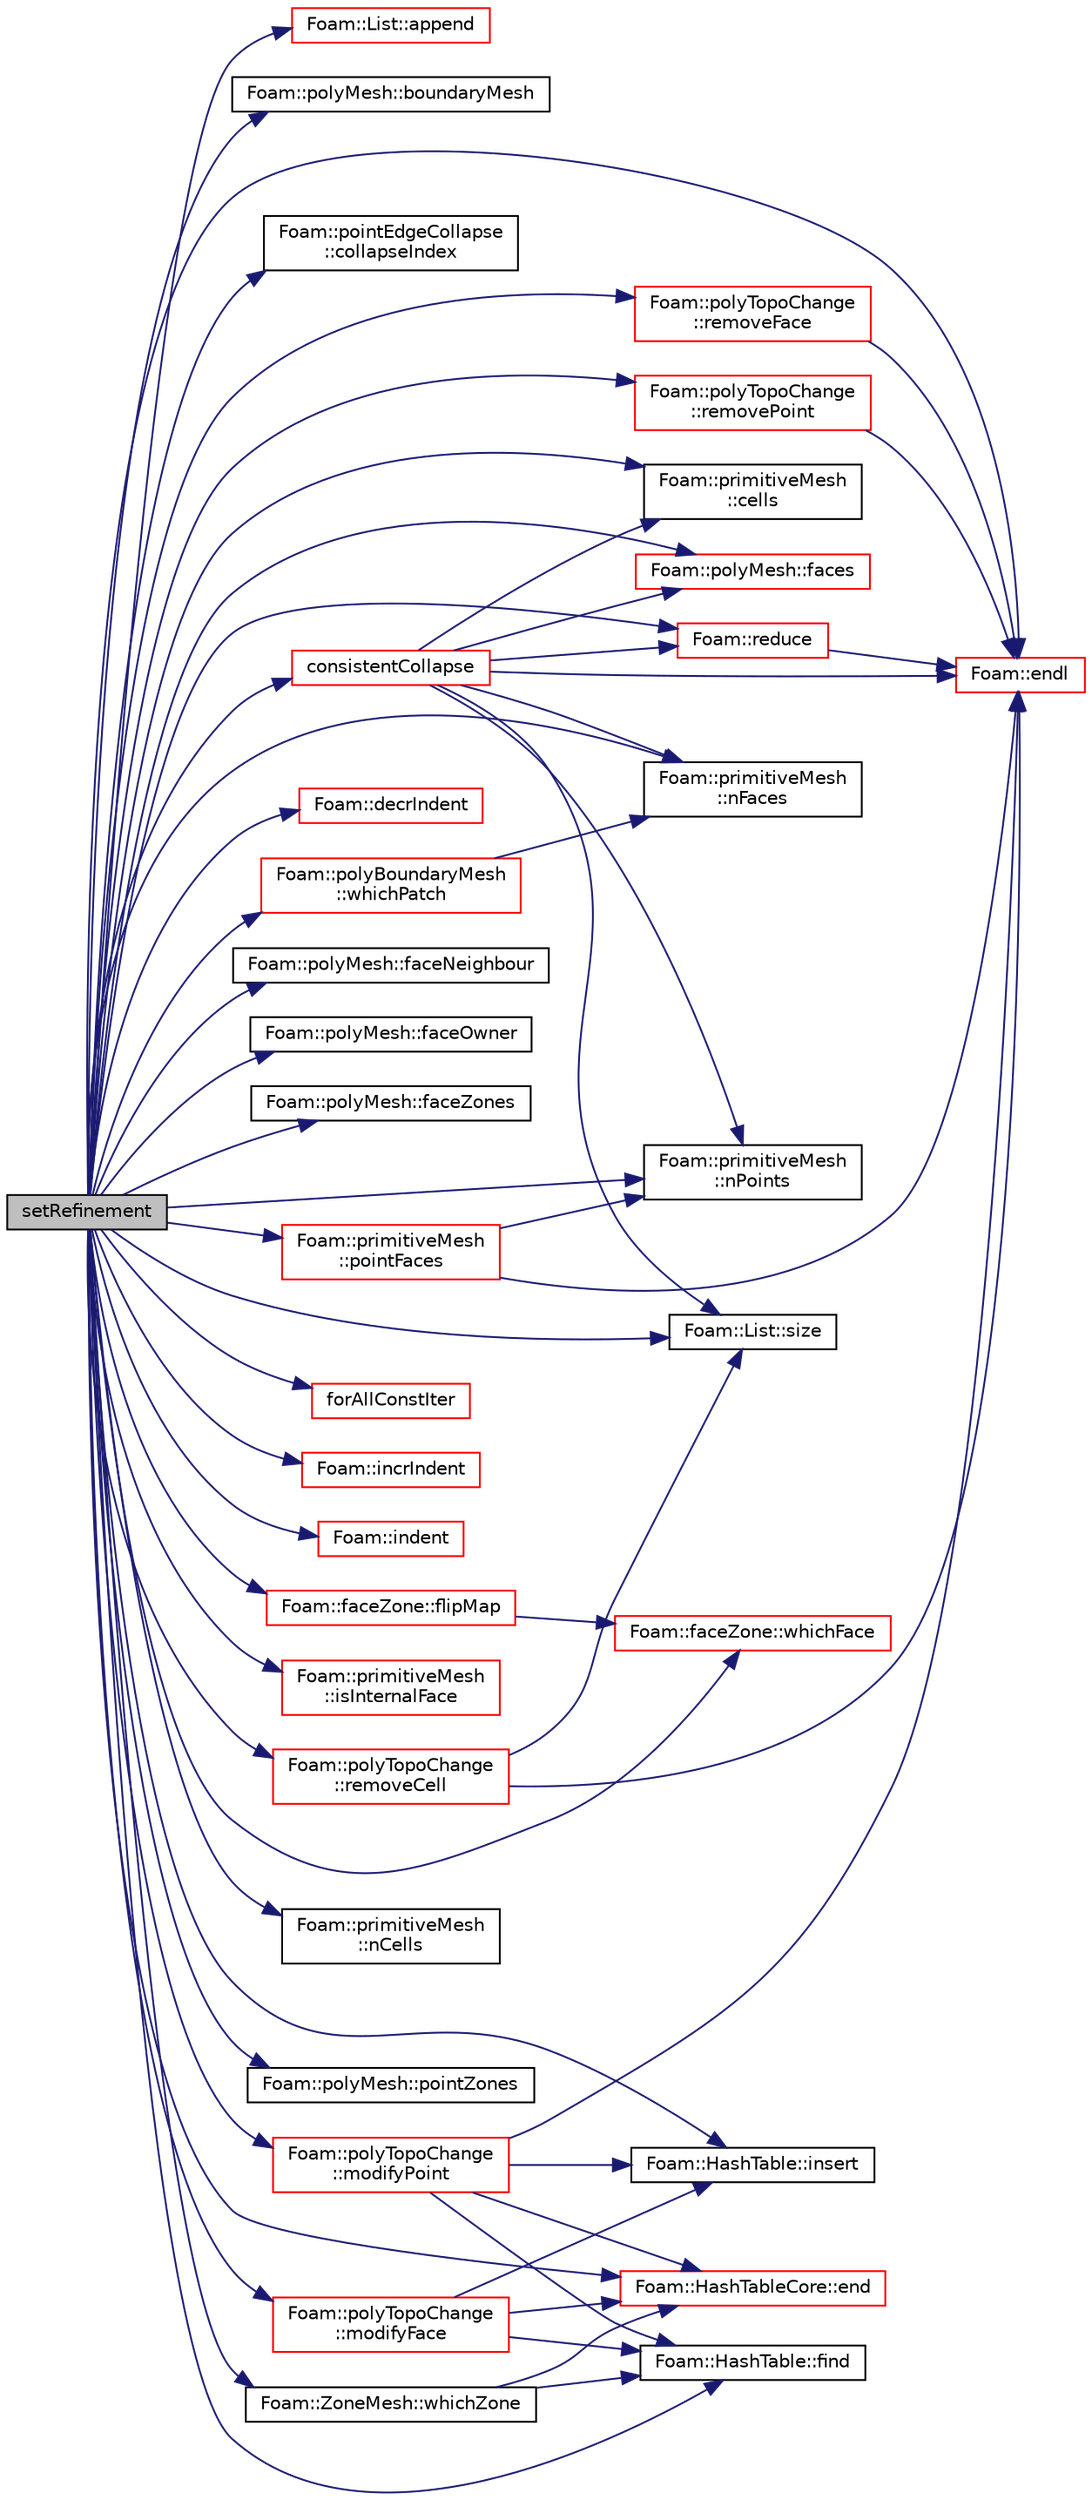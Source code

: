 digraph "setRefinement"
{
  bgcolor="transparent";
  edge [fontname="Helvetica",fontsize="10",labelfontname="Helvetica",labelfontsize="10"];
  node [fontname="Helvetica",fontsize="10",shape=record];
  rankdir="LR";
  Node1 [label="setRefinement",height=0.2,width=0.4,color="black", fillcolor="grey75", style="filled", fontcolor="black"];
  Node1 -> Node2 [color="midnightblue",fontsize="10",style="solid",fontname="Helvetica"];
  Node2 [label="Foam::List::append",height=0.2,width=0.4,color="red",URL="$a01397.html#a399dd2bf0d9a32016717dc90126f016b",tooltip="Append an element at the end of the list. "];
  Node1 -> Node3 [color="midnightblue",fontsize="10",style="solid",fontname="Helvetica"];
  Node3 [label="Foam::polyMesh::boundaryMesh",height=0.2,width=0.4,color="black",URL="$a01961.html#a6b7f5ba89250dbd7a1c6c7860ab60fe3",tooltip="Return boundary mesh. "];
  Node1 -> Node4 [color="midnightblue",fontsize="10",style="solid",fontname="Helvetica"];
  Node4 [label="Foam::primitiveMesh\l::cells",height=0.2,width=0.4,color="black",URL="$a02020.html#a5838384c0cea399b56339f30bc8558ab"];
  Node1 -> Node5 [color="midnightblue",fontsize="10",style="solid",fontname="Helvetica"];
  Node5 [label="Foam::pointEdgeCollapse\l::collapseIndex",height=0.2,width=0.4,color="black",URL="$a01919.html#a22ed318067638d48cedca8d904d6bf6b"];
  Node1 -> Node6 [color="midnightblue",fontsize="10",style="solid",fontname="Helvetica"];
  Node6 [label="consistentCollapse",height=0.2,width=0.4,color="red",URL="$a00624.html#a70ec95413552469153a76deff350a0d5",tooltip="Ensure that the collapse is parallel consistent and update. "];
  Node6 -> Node4 [color="midnightblue",fontsize="10",style="solid",fontname="Helvetica"];
  Node6 -> Node7 [color="midnightblue",fontsize="10",style="solid",fontname="Helvetica"];
  Node7 [label="Foam::endl",height=0.2,width=0.4,color="red",URL="$a10936.html#a2db8fe02a0d3909e9351bb4275b23ce4",tooltip="Add newline and flush stream. "];
  Node6 -> Node8 [color="midnightblue",fontsize="10",style="solid",fontname="Helvetica"];
  Node8 [label="Foam::polyMesh::faces",height=0.2,width=0.4,color="red",URL="$a01961.html#a4434536d50d4c14116249da802a1e2b2",tooltip="Return raw faces. "];
  Node6 -> Node9 [color="midnightblue",fontsize="10",style="solid",fontname="Helvetica"];
  Node9 [label="Foam::primitiveMesh\l::nFaces",height=0.2,width=0.4,color="black",URL="$a02020.html#a9be088de373a98524a153de7da0e92e8"];
  Node6 -> Node10 [color="midnightblue",fontsize="10",style="solid",fontname="Helvetica"];
  Node10 [label="Foam::primitiveMesh\l::nPoints",height=0.2,width=0.4,color="black",URL="$a02020.html#a9927abeba2c8506177084d644b6e573a"];
  Node6 -> Node11 [color="midnightblue",fontsize="10",style="solid",fontname="Helvetica"];
  Node11 [label="Foam::reduce",height=0.2,width=0.4,color="red",URL="$a10936.html#a7ffd6af4acc2eb9ba72ee296b5ecda23"];
  Node11 -> Node7 [color="midnightblue",fontsize="10",style="solid",fontname="Helvetica"];
  Node6 -> Node12 [color="midnightblue",fontsize="10",style="solid",fontname="Helvetica"];
  Node12 [label="Foam::List::size",height=0.2,width=0.4,color="black",URL="$a01397.html#a8a5f6fa29bd4b500caf186f60245b384",tooltip="Override size to be inconsistent with allocated storage. "];
  Node1 -> Node13 [color="midnightblue",fontsize="10",style="solid",fontname="Helvetica"];
  Node13 [label="Foam::decrIndent",height=0.2,width=0.4,color="red",URL="$a10936.html#a1c3a44e035fae1cd9d5a4a60a7e1c32b",tooltip="Decrement the indent level. "];
  Node1 -> Node14 [color="midnightblue",fontsize="10",style="solid",fontname="Helvetica"];
  Node14 [label="Foam::HashTableCore::end",height=0.2,width=0.4,color="red",URL="$a01002.html#a540580a296c0ff351686ceb4f27b6fe6",tooltip="iteratorEnd set to beyond the end of any HashTable "];
  Node1 -> Node7 [color="midnightblue",fontsize="10",style="solid",fontname="Helvetica"];
  Node1 -> Node15 [color="midnightblue",fontsize="10",style="solid",fontname="Helvetica"];
  Node15 [label="Foam::polyMesh::faceNeighbour",height=0.2,width=0.4,color="black",URL="$a01961.html#ad03ef02786858ab9d5e2776a4731c77c",tooltip="Return face neighbour. "];
  Node1 -> Node16 [color="midnightblue",fontsize="10",style="solid",fontname="Helvetica"];
  Node16 [label="Foam::polyMesh::faceOwner",height=0.2,width=0.4,color="black",URL="$a01961.html#a6d4def83436c9aa4dc68e8e42c5cf268",tooltip="Return face owner. "];
  Node1 -> Node8 [color="midnightblue",fontsize="10",style="solid",fontname="Helvetica"];
  Node1 -> Node17 [color="midnightblue",fontsize="10",style="solid",fontname="Helvetica"];
  Node17 [label="Foam::polyMesh::faceZones",height=0.2,width=0.4,color="black",URL="$a01961.html#aa3b2dc268f43cd7ca2d043febae4f0e6",tooltip="Return face zone mesh. "];
  Node1 -> Node18 [color="midnightblue",fontsize="10",style="solid",fontname="Helvetica"];
  Node18 [label="Foam::HashTable::find",height=0.2,width=0.4,color="black",URL="$a01001.html#a76b2c74ebd9f33fa9f76261b027ffc11",tooltip="Find and return an iterator set at the hashedEntry. "];
  Node1 -> Node19 [color="midnightblue",fontsize="10",style="solid",fontname="Helvetica"];
  Node19 [label="Foam::faceZone::flipMap",height=0.2,width=0.4,color="red",URL="$a00753.html#ae010e9aa1fb7b930973122f73b998498",tooltip="Return face flip map. "];
  Node19 -> Node20 [color="midnightblue",fontsize="10",style="solid",fontname="Helvetica"];
  Node20 [label="Foam::faceZone::whichFace",height=0.2,width=0.4,color="red",URL="$a00753.html#a44dd2110316f20b114950fef748cb7c2",tooltip="Helper function to re-direct to zone::localID(...) "];
  Node1 -> Node21 [color="midnightblue",fontsize="10",style="solid",fontname="Helvetica"];
  Node21 [label="forAllConstIter",height=0.2,width=0.4,color="red",URL="$a03097.html#ae21e2836509b0fa7f7cedf6493b11b09"];
  Node1 -> Node22 [color="midnightblue",fontsize="10",style="solid",fontname="Helvetica"];
  Node22 [label="Foam::incrIndent",height=0.2,width=0.4,color="red",URL="$a10936.html#a5baff2b2334a238271b33f039e5dde5c",tooltip="Increment the indent level. "];
  Node1 -> Node23 [color="midnightblue",fontsize="10",style="solid",fontname="Helvetica"];
  Node23 [label="Foam::indent",height=0.2,width=0.4,color="red",URL="$a10936.html#ae297c57ea5b952a8bc9e4f30f7ea8701",tooltip="Indent stream. "];
  Node1 -> Node24 [color="midnightblue",fontsize="10",style="solid",fontname="Helvetica"];
  Node24 [label="Foam::HashTable::insert",height=0.2,width=0.4,color="black",URL="$a01001.html#a5eee1e0e199ad59b9cb3916cd42156e0",tooltip="Insert a new hashedEntry. "];
  Node1 -> Node25 [color="midnightblue",fontsize="10",style="solid",fontname="Helvetica"];
  Node25 [label="Foam::primitiveMesh\l::isInternalFace",height=0.2,width=0.4,color="red",URL="$a02020.html#a836bb7ec097736e6d0c7903e486776a8",tooltip="Return true if given face label is internal to the mesh. "];
  Node1 -> Node26 [color="midnightblue",fontsize="10",style="solid",fontname="Helvetica"];
  Node26 [label="Foam::polyTopoChange\l::modifyFace",height=0.2,width=0.4,color="red",URL="$a01983.html#a7d0d5d15783d4a43fcd10a838bece1ae",tooltip="Modify vertices or cell of face. "];
  Node26 -> Node18 [color="midnightblue",fontsize="10",style="solid",fontname="Helvetica"];
  Node26 -> Node14 [color="midnightblue",fontsize="10",style="solid",fontname="Helvetica"];
  Node26 -> Node24 [color="midnightblue",fontsize="10",style="solid",fontname="Helvetica"];
  Node1 -> Node27 [color="midnightblue",fontsize="10",style="solid",fontname="Helvetica"];
  Node27 [label="Foam::polyTopoChange\l::modifyPoint",height=0.2,width=0.4,color="red",URL="$a01983.html#ad83e85fd833a84d24f0a29064ed6163d",tooltip="Modify coordinate. "];
  Node27 -> Node7 [color="midnightblue",fontsize="10",style="solid",fontname="Helvetica"];
  Node27 -> Node18 [color="midnightblue",fontsize="10",style="solid",fontname="Helvetica"];
  Node27 -> Node14 [color="midnightblue",fontsize="10",style="solid",fontname="Helvetica"];
  Node27 -> Node24 [color="midnightblue",fontsize="10",style="solid",fontname="Helvetica"];
  Node1 -> Node28 [color="midnightblue",fontsize="10",style="solid",fontname="Helvetica"];
  Node28 [label="Foam::primitiveMesh\l::nCells",height=0.2,width=0.4,color="black",URL="$a02020.html#ae79b5e96cf8d9a4e6b3993e6f2709374"];
  Node1 -> Node9 [color="midnightblue",fontsize="10",style="solid",fontname="Helvetica"];
  Node1 -> Node10 [color="midnightblue",fontsize="10",style="solid",fontname="Helvetica"];
  Node1 -> Node29 [color="midnightblue",fontsize="10",style="solid",fontname="Helvetica"];
  Node29 [label="Foam::primitiveMesh\l::pointFaces",height=0.2,width=0.4,color="red",URL="$a02020.html#a758f775d09e1be4cdd80daea4e402f55"];
  Node29 -> Node7 [color="midnightblue",fontsize="10",style="solid",fontname="Helvetica"];
  Node29 -> Node10 [color="midnightblue",fontsize="10",style="solid",fontname="Helvetica"];
  Node1 -> Node30 [color="midnightblue",fontsize="10",style="solid",fontname="Helvetica"];
  Node30 [label="Foam::polyMesh::pointZones",height=0.2,width=0.4,color="black",URL="$a01961.html#ab7517d5048893d8d419f9b9bd047ce0f",tooltip="Return point zone mesh. "];
  Node1 -> Node11 [color="midnightblue",fontsize="10",style="solid",fontname="Helvetica"];
  Node1 -> Node31 [color="midnightblue",fontsize="10",style="solid",fontname="Helvetica"];
  Node31 [label="Foam::polyTopoChange\l::removeCell",height=0.2,width=0.4,color="red",URL="$a01983.html#acf9e473b5df98a1b8ac08a32301b575c",tooltip="Remove/merge cell. "];
  Node31 -> Node12 [color="midnightblue",fontsize="10",style="solid",fontname="Helvetica"];
  Node31 -> Node7 [color="midnightblue",fontsize="10",style="solid",fontname="Helvetica"];
  Node1 -> Node32 [color="midnightblue",fontsize="10",style="solid",fontname="Helvetica"];
  Node32 [label="Foam::polyTopoChange\l::removeFace",height=0.2,width=0.4,color="red",URL="$a01983.html#a5045d04a88d2f7bcc35f2ce0e652d168",tooltip="Remove/merge face. "];
  Node32 -> Node7 [color="midnightblue",fontsize="10",style="solid",fontname="Helvetica"];
  Node1 -> Node33 [color="midnightblue",fontsize="10",style="solid",fontname="Helvetica"];
  Node33 [label="Foam::polyTopoChange\l::removePoint",height=0.2,width=0.4,color="red",URL="$a01983.html#a01afb06197fad38def20100780f8aa52",tooltip="Remove/merge point. "];
  Node33 -> Node7 [color="midnightblue",fontsize="10",style="solid",fontname="Helvetica"];
  Node1 -> Node12 [color="midnightblue",fontsize="10",style="solid",fontname="Helvetica"];
  Node1 -> Node20 [color="midnightblue",fontsize="10",style="solid",fontname="Helvetica"];
  Node1 -> Node34 [color="midnightblue",fontsize="10",style="solid",fontname="Helvetica"];
  Node34 [label="Foam::polyBoundaryMesh\l::whichPatch",height=0.2,width=0.4,color="red",URL="$a01955.html#a6d7e875689c6272231ad4b60139b7324",tooltip="Return patch index for a given face label. "];
  Node34 -> Node9 [color="midnightblue",fontsize="10",style="solid",fontname="Helvetica"];
  Node1 -> Node35 [color="midnightblue",fontsize="10",style="solid",fontname="Helvetica"];
  Node35 [label="Foam::ZoneMesh::whichZone",height=0.2,width=0.4,color="black",URL="$a03018.html#a6ffe5ffe3013200c7748e4c8fe8a883b",tooltip="Given a global object index, return the zone it is in. "];
  Node35 -> Node18 [color="midnightblue",fontsize="10",style="solid",fontname="Helvetica"];
  Node35 -> Node14 [color="midnightblue",fontsize="10",style="solid",fontname="Helvetica"];
}
